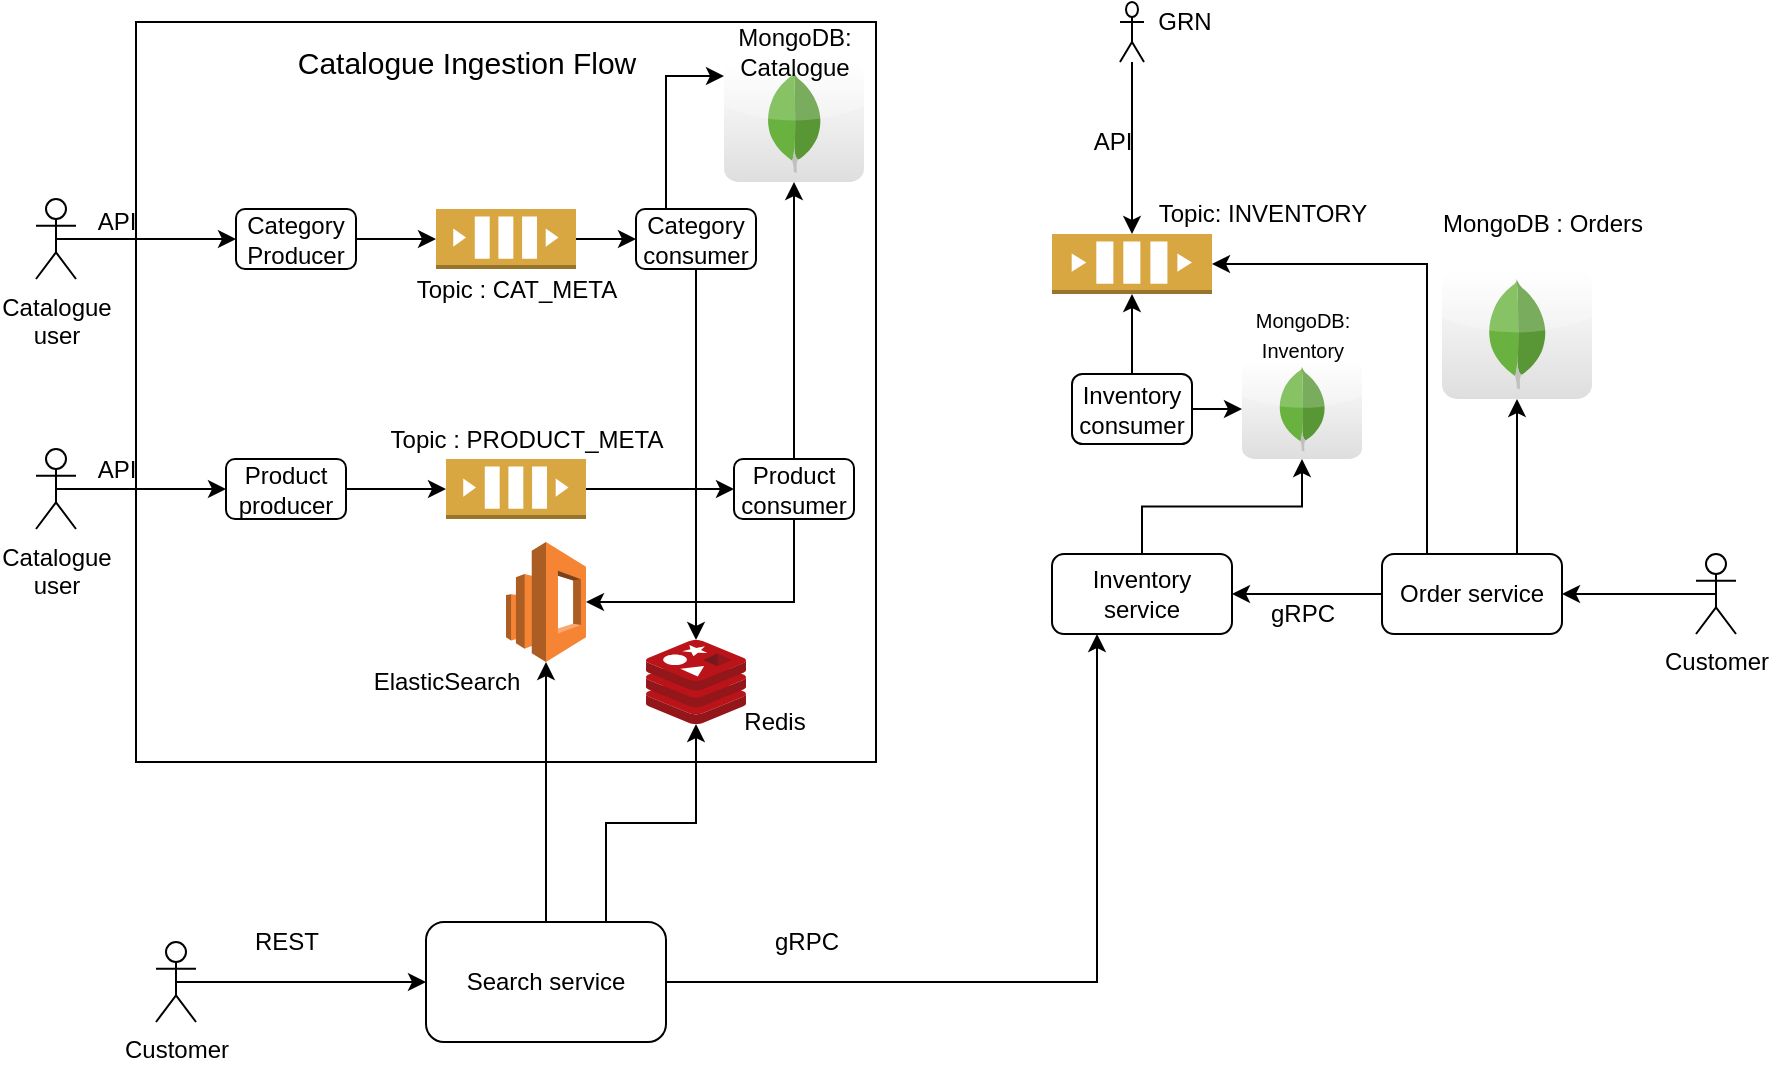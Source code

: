 <mxfile version="15.4.0" type="device"><diagram id="lnG7SvMCLmGHtB2xpGdi" name="Page-1"><mxGraphModel dx="1933" dy="807" grid="1" gridSize="10" guides="1" tooltips="1" connect="1" arrows="1" fold="1" page="1" pageScale="1" pageWidth="827" pageHeight="1169" math="0" shadow="0"><root><mxCell id="0"/><mxCell id="1" parent="0"/><mxCell id="XT4O58sQjhLdM_h0qJ6H-29" value="" style="whiteSpace=wrap;html=1;aspect=fixed;" parent="1" vertex="1"><mxGeometry x="60" y="10" width="370" height="370" as="geometry"/></mxCell><mxCell id="XT4O58sQjhLdM_h0qJ6H-18" style="edgeStyle=orthogonalEdgeStyle;rounded=0;orthogonalLoop=1;jettySize=auto;html=1;exitX=1;exitY=0.5;exitDx=0;exitDy=0;entryX=0;entryY=0.5;entryDx=0;entryDy=0;entryPerimeter=0;" parent="1" source="XT4O58sQjhLdM_h0qJ6H-7" target="XT4O58sQjhLdM_h0qJ6H-14" edge="1"><mxGeometry relative="1" as="geometry"/></mxCell><mxCell id="XT4O58sQjhLdM_h0qJ6H-7" value="Product producer" style="rounded=1;whiteSpace=wrap;html=1;" parent="1" vertex="1"><mxGeometry x="105" y="228.5" width="60" height="30" as="geometry"/></mxCell><mxCell id="XT4O58sQjhLdM_h0qJ6H-23" style="edgeStyle=orthogonalEdgeStyle;rounded=0;orthogonalLoop=1;jettySize=auto;html=1;exitX=0.5;exitY=1;exitDx=0;exitDy=0;exitPerimeter=0;entryX=0.5;entryY=0;entryDx=0;entryDy=0;" parent="1" edge="1"><mxGeometry relative="1" as="geometry"><mxPoint x="380" y="250" as="sourcePoint"/></mxGeometry></mxCell><mxCell id="XT4O58sQjhLdM_h0qJ6H-117" style="edgeStyle=orthogonalEdgeStyle;rounded=0;orthogonalLoop=1;jettySize=auto;html=1;exitX=0.5;exitY=0;exitDx=0;exitDy=0;" parent="1" source="XT4O58sQjhLdM_h0qJ6H-10" target="XT4O58sQjhLdM_h0qJ6H-33" edge="1"><mxGeometry relative="1" as="geometry"/></mxCell><mxCell id="XT4O58sQjhLdM_h0qJ6H-118" style="edgeStyle=orthogonalEdgeStyle;rounded=0;orthogonalLoop=1;jettySize=auto;html=1;exitX=0.5;exitY=1;exitDx=0;exitDy=0;entryX=1;entryY=0.5;entryDx=0;entryDy=0;entryPerimeter=0;" parent="1" source="XT4O58sQjhLdM_h0qJ6H-10" target="XT4O58sQjhLdM_h0qJ6H-13" edge="1"><mxGeometry relative="1" as="geometry"/></mxCell><mxCell id="XT4O58sQjhLdM_h0qJ6H-10" value="Product&lt;br&gt;consumer" style="rounded=1;whiteSpace=wrap;html=1;" parent="1" vertex="1"><mxGeometry x="359" y="228.5" width="60" height="30" as="geometry"/></mxCell><mxCell id="XT4O58sQjhLdM_h0qJ6H-13" value="" style="outlineConnect=0;dashed=0;verticalLabelPosition=bottom;verticalAlign=top;align=center;html=1;shape=mxgraph.aws3.elasticsearch_service;fillColor=#F58534;gradientColor=none;" parent="1" vertex="1"><mxGeometry x="245" y="270" width="40" height="60" as="geometry"/></mxCell><mxCell id="XT4O58sQjhLdM_h0qJ6H-19" style="edgeStyle=orthogonalEdgeStyle;rounded=0;orthogonalLoop=1;jettySize=auto;html=1;exitX=1;exitY=0.5;exitDx=0;exitDy=0;exitPerimeter=0;entryX=0;entryY=0.5;entryDx=0;entryDy=0;" parent="1" source="XT4O58sQjhLdM_h0qJ6H-14" target="XT4O58sQjhLdM_h0qJ6H-10" edge="1"><mxGeometry relative="1" as="geometry"/></mxCell><mxCell id="XT4O58sQjhLdM_h0qJ6H-14" value="" style="outlineConnect=0;dashed=0;verticalLabelPosition=bottom;verticalAlign=top;align=center;html=1;shape=mxgraph.aws3.queue;fillColor=#D9A741;gradientColor=none;" parent="1" vertex="1"><mxGeometry x="215" y="228.5" width="70" height="30" as="geometry"/></mxCell><mxCell id="XT4O58sQjhLdM_h0qJ6H-26" value="Topic : PRODUCT_META" style="text;html=1;align=center;verticalAlign=middle;resizable=0;points=[];autosize=1;strokeColor=none;fillColor=none;" parent="1" vertex="1"><mxGeometry x="180" y="208.5" width="150" height="20" as="geometry"/></mxCell><mxCell id="XT4O58sQjhLdM_h0qJ6H-28" value="ElasticSearch" style="text;html=1;align=center;verticalAlign=middle;resizable=0;points=[];autosize=1;strokeColor=none;fillColor=none;" parent="1" vertex="1"><mxGeometry x="170" y="330" width="90" height="20" as="geometry"/></mxCell><mxCell id="XT4O58sQjhLdM_h0qJ6H-31" value="&lt;font style=&quot;font-size: 15px&quot;&gt;Catalogue Ingestion Flow&lt;/font&gt;" style="text;html=1;align=center;verticalAlign=middle;resizable=0;points=[];autosize=1;strokeColor=none;fillColor=none;strokeWidth=4;" parent="1" vertex="1"><mxGeometry x="135" y="20" width="180" height="20" as="geometry"/></mxCell><mxCell id="XT4O58sQjhLdM_h0qJ6H-38" style="edgeStyle=orthogonalEdgeStyle;rounded=0;orthogonalLoop=1;jettySize=auto;html=1;exitX=0.5;exitY=0.5;exitDx=0;exitDy=0;exitPerimeter=0;" parent="1" source="XT4O58sQjhLdM_h0qJ6H-32" target="XT4O58sQjhLdM_h0qJ6H-35" edge="1"><mxGeometry relative="1" as="geometry"/></mxCell><mxCell id="XT4O58sQjhLdM_h0qJ6H-32" value="Customer" style="shape=umlActor;verticalLabelPosition=bottom;verticalAlign=top;html=1;outlineConnect=0;" parent="1" vertex="1"><mxGeometry x="70" y="470" width="20" height="40" as="geometry"/></mxCell><mxCell id="XT4O58sQjhLdM_h0qJ6H-33" value="" style="dashed=0;outlineConnect=0;html=1;align=center;labelPosition=center;verticalLabelPosition=bottom;verticalAlign=top;shape=mxgraph.webicons.mongodb;gradientColor=#DFDEDE" parent="1" vertex="1"><mxGeometry x="354" y="30" width="70" height="60" as="geometry"/></mxCell><mxCell id="XT4O58sQjhLdM_h0qJ6H-34" value="MongoDB:&lt;br&gt;Catalogue" style="text;html=1;align=center;verticalAlign=middle;resizable=0;points=[];autosize=1;strokeColor=none;fillColor=none;" parent="1" vertex="1"><mxGeometry x="354" y="10" width="70" height="30" as="geometry"/></mxCell><mxCell id="XT4O58sQjhLdM_h0qJ6H-42" style="edgeStyle=orthogonalEdgeStyle;rounded=0;orthogonalLoop=1;jettySize=auto;html=1;exitX=0.5;exitY=0;exitDx=0;exitDy=0;" parent="1" source="XT4O58sQjhLdM_h0qJ6H-35" target="XT4O58sQjhLdM_h0qJ6H-13" edge="1"><mxGeometry relative="1" as="geometry"/></mxCell><mxCell id="XT4O58sQjhLdM_h0qJ6H-110" style="edgeStyle=orthogonalEdgeStyle;rounded=0;orthogonalLoop=1;jettySize=auto;html=1;exitX=1;exitY=0.5;exitDx=0;exitDy=0;entryX=0.25;entryY=1;entryDx=0;entryDy=0;" parent="1" source="XT4O58sQjhLdM_h0qJ6H-35" target="XT4O58sQjhLdM_h0qJ6H-67" edge="1"><mxGeometry relative="1" as="geometry"/></mxCell><mxCell id="2Y_9MTCMoqjoBdmSqYEc-46" style="edgeStyle=orthogonalEdgeStyle;rounded=0;orthogonalLoop=1;jettySize=auto;html=1;exitX=0.75;exitY=0;exitDx=0;exitDy=0;" parent="1" source="XT4O58sQjhLdM_h0qJ6H-35" target="2Y_9MTCMoqjoBdmSqYEc-15" edge="1"><mxGeometry relative="1" as="geometry"/></mxCell><mxCell id="XT4O58sQjhLdM_h0qJ6H-35" value="Search service" style="rounded=1;whiteSpace=wrap;html=1;" parent="1" vertex="1"><mxGeometry x="205" y="460" width="120" height="60" as="geometry"/></mxCell><mxCell id="XT4O58sQjhLdM_h0qJ6H-45" value="REST" style="text;html=1;align=center;verticalAlign=middle;resizable=0;points=[];autosize=1;strokeColor=none;fillColor=none;" parent="1" vertex="1"><mxGeometry x="110" y="460" width="50" height="20" as="geometry"/></mxCell><mxCell id="XT4O58sQjhLdM_h0qJ6H-49" style="edgeStyle=orthogonalEdgeStyle;rounded=0;orthogonalLoop=1;jettySize=auto;html=1;exitX=0.5;exitY=0.5;exitDx=0;exitDy=0;exitPerimeter=0;" parent="1" source="XT4O58sQjhLdM_h0qJ6H-47" target="XT4O58sQjhLdM_h0qJ6H-48" edge="1"><mxGeometry relative="1" as="geometry"/></mxCell><mxCell id="XT4O58sQjhLdM_h0qJ6H-47" value="Customer" style="shape=umlActor;verticalLabelPosition=bottom;verticalAlign=top;html=1;outlineConnect=0;" parent="1" vertex="1"><mxGeometry x="840" y="276" width="20" height="40" as="geometry"/></mxCell><mxCell id="XT4O58sQjhLdM_h0qJ6H-94" style="edgeStyle=orthogonalEdgeStyle;rounded=0;orthogonalLoop=1;jettySize=auto;html=1;exitX=0;exitY=0.5;exitDx=0;exitDy=0;entryX=1;entryY=0.5;entryDx=0;entryDy=0;" parent="1" source="XT4O58sQjhLdM_h0qJ6H-48" target="XT4O58sQjhLdM_h0qJ6H-67" edge="1"><mxGeometry relative="1" as="geometry"/></mxCell><mxCell id="2Y_9MTCMoqjoBdmSqYEc-10" style="edgeStyle=orthogonalEdgeStyle;rounded=0;orthogonalLoop=1;jettySize=auto;html=1;exitX=0.75;exitY=0;exitDx=0;exitDy=0;" parent="1" source="XT4O58sQjhLdM_h0qJ6H-48" target="XT4O58sQjhLdM_h0qJ6H-50" edge="1"><mxGeometry relative="1" as="geometry"/></mxCell><mxCell id="2Y_9MTCMoqjoBdmSqYEc-11" style="edgeStyle=orthogonalEdgeStyle;rounded=0;orthogonalLoop=1;jettySize=auto;html=1;exitX=0.25;exitY=0;exitDx=0;exitDy=0;entryX=1;entryY=0.5;entryDx=0;entryDy=0;entryPerimeter=0;" parent="1" source="XT4O58sQjhLdM_h0qJ6H-48" target="XT4O58sQjhLdM_h0qJ6H-66" edge="1"><mxGeometry relative="1" as="geometry"/></mxCell><mxCell id="XT4O58sQjhLdM_h0qJ6H-48" value="Order service" style="rounded=1;whiteSpace=wrap;html=1;" parent="1" vertex="1"><mxGeometry x="683" y="276" width="90" height="40" as="geometry"/></mxCell><mxCell id="XT4O58sQjhLdM_h0qJ6H-50" value="" style="dashed=0;outlineConnect=0;html=1;align=center;labelPosition=center;verticalLabelPosition=bottom;verticalAlign=top;shape=mxgraph.webicons.mongodb;gradientColor=#DFDEDE" parent="1" vertex="1"><mxGeometry x="713" y="133.5" width="75" height="65" as="geometry"/></mxCell><mxCell id="XT4O58sQjhLdM_h0qJ6H-52" value="MongoDB : Orders" style="text;html=1;align=center;verticalAlign=middle;resizable=0;points=[];autosize=1;strokeColor=none;fillColor=none;" parent="1" vertex="1"><mxGeometry x="703" y="101" width="120" height="20" as="geometry"/></mxCell><mxCell id="XT4O58sQjhLdM_h0qJ6H-66" value="" style="outlineConnect=0;dashed=0;verticalLabelPosition=bottom;verticalAlign=top;align=center;html=1;shape=mxgraph.aws3.queue;fillColor=#D9A741;gradientColor=none;" parent="1" vertex="1"><mxGeometry x="518" y="116" width="80" height="30" as="geometry"/></mxCell><mxCell id="2Y_9MTCMoqjoBdmSqYEc-14" style="edgeStyle=orthogonalEdgeStyle;rounded=0;orthogonalLoop=1;jettySize=auto;html=1;exitX=0.5;exitY=0;exitDx=0;exitDy=0;" parent="1" source="XT4O58sQjhLdM_h0qJ6H-67" target="XT4O58sQjhLdM_h0qJ6H-104" edge="1"><mxGeometry relative="1" as="geometry"/></mxCell><mxCell id="XT4O58sQjhLdM_h0qJ6H-67" value="Inventory service" style="rounded=1;whiteSpace=wrap;html=1;" parent="1" vertex="1"><mxGeometry x="518" y="276" width="90" height="40" as="geometry"/></mxCell><mxCell id="XT4O58sQjhLdM_h0qJ6H-91" value="gRPC" style="text;html=1;align=center;verticalAlign=middle;resizable=0;points=[];autosize=1;strokeColor=none;fillColor=none;" parent="1" vertex="1"><mxGeometry x="370" y="460" width="50" height="20" as="geometry"/></mxCell><mxCell id="XT4O58sQjhLdM_h0qJ6H-93" value="Topic: INVENTORY" style="text;html=1;align=center;verticalAlign=middle;resizable=0;points=[];autosize=1;strokeColor=none;fillColor=none;" parent="1" vertex="1"><mxGeometry x="563" y="96" width="120" height="20" as="geometry"/></mxCell><mxCell id="2Y_9MTCMoqjoBdmSqYEc-7" style="edgeStyle=orthogonalEdgeStyle;rounded=0;orthogonalLoop=1;jettySize=auto;html=1;exitX=0.5;exitY=0;exitDx=0;exitDy=0;entryX=0.5;entryY=1;entryDx=0;entryDy=0;entryPerimeter=0;" parent="1" source="XT4O58sQjhLdM_h0qJ6H-71" target="XT4O58sQjhLdM_h0qJ6H-66" edge="1"><mxGeometry relative="1" as="geometry"/></mxCell><mxCell id="2Y_9MTCMoqjoBdmSqYEc-12" style="edgeStyle=orthogonalEdgeStyle;rounded=0;orthogonalLoop=1;jettySize=auto;html=1;exitX=1;exitY=0.5;exitDx=0;exitDy=0;" parent="1" source="XT4O58sQjhLdM_h0qJ6H-71" target="XT4O58sQjhLdM_h0qJ6H-104" edge="1"><mxGeometry relative="1" as="geometry"/></mxCell><mxCell id="XT4O58sQjhLdM_h0qJ6H-71" value="Inventory&lt;br&gt;consumer" style="rounded=1;whiteSpace=wrap;html=1;" parent="1" vertex="1"><mxGeometry x="528" y="186" width="60" height="35" as="geometry"/></mxCell><mxCell id="XT4O58sQjhLdM_h0qJ6H-104" value="" style="dashed=0;outlineConnect=0;html=1;align=center;labelPosition=center;verticalLabelPosition=bottom;verticalAlign=top;shape=mxgraph.webicons.mongodb;gradientColor=#DFDEDE" parent="1" vertex="1"><mxGeometry x="613" y="178.5" width="60" height="50" as="geometry"/></mxCell><mxCell id="XT4O58sQjhLdM_h0qJ6H-105" value="&lt;font style=&quot;font-size: 10px&quot;&gt;MongoDB:&lt;br&gt;Inventory&lt;/font&gt;" style="text;html=1;align=center;verticalAlign=middle;resizable=0;points=[];autosize=1;strokeColor=none;fillColor=none;" parent="1" vertex="1"><mxGeometry x="613" y="151" width="60" height="30" as="geometry"/></mxCell><mxCell id="2Y_9MTCMoqjoBdmSqYEc-13" value="gRPC" style="text;html=1;align=center;verticalAlign=middle;resizable=0;points=[];autosize=1;strokeColor=none;fillColor=none;" parent="1" vertex="1"><mxGeometry x="618" y="296" width="50" height="20" as="geometry"/></mxCell><mxCell id="2Y_9MTCMoqjoBdmSqYEc-15" value="" style="sketch=0;aspect=fixed;html=1;points=[];align=center;image;fontSize=12;image=img/lib/mscae/Cache_Redis_Product.svg;" parent="1" vertex="1"><mxGeometry x="315" y="319" width="50" height="42" as="geometry"/></mxCell><mxCell id="2Y_9MTCMoqjoBdmSqYEc-18" value="Redis" style="text;html=1;align=center;verticalAlign=middle;resizable=0;points=[];autosize=1;strokeColor=none;fillColor=none;" parent="1" vertex="1"><mxGeometry x="354" y="350" width="50" height="20" as="geometry"/></mxCell><mxCell id="2Y_9MTCMoqjoBdmSqYEc-34" style="edgeStyle=orthogonalEdgeStyle;rounded=0;orthogonalLoop=1;jettySize=auto;html=1;exitX=1;exitY=0.5;exitDx=0;exitDy=0;exitPerimeter=0;entryX=0;entryY=0.5;entryDx=0;entryDy=0;" parent="1" source="2Y_9MTCMoqjoBdmSqYEc-22" target="2Y_9MTCMoqjoBdmSqYEc-28" edge="1"><mxGeometry relative="1" as="geometry"/></mxCell><mxCell id="2Y_9MTCMoqjoBdmSqYEc-22" value="" style="outlineConnect=0;dashed=0;verticalLabelPosition=bottom;verticalAlign=top;align=center;html=1;shape=mxgraph.aws3.queue;fillColor=#D9A741;gradientColor=none;" parent="1" vertex="1"><mxGeometry x="210" y="103.5" width="70" height="30" as="geometry"/></mxCell><mxCell id="2Y_9MTCMoqjoBdmSqYEc-31" style="edgeStyle=orthogonalEdgeStyle;rounded=0;orthogonalLoop=1;jettySize=auto;html=1;exitX=1;exitY=0.5;exitDx=0;exitDy=0;entryX=0;entryY=0.5;entryDx=0;entryDy=0;entryPerimeter=0;" parent="1" source="2Y_9MTCMoqjoBdmSqYEc-23" target="2Y_9MTCMoqjoBdmSqYEc-22" edge="1"><mxGeometry relative="1" as="geometry"/></mxCell><mxCell id="2Y_9MTCMoqjoBdmSqYEc-23" value="Category Producer" style="rounded=1;whiteSpace=wrap;html=1;" parent="1" vertex="1"><mxGeometry x="110" y="103.5" width="60" height="30" as="geometry"/></mxCell><mxCell id="2Y_9MTCMoqjoBdmSqYEc-37" style="edgeStyle=orthogonalEdgeStyle;rounded=0;orthogonalLoop=1;jettySize=auto;html=1;exitX=0.25;exitY=0;exitDx=0;exitDy=0;entryX=0;entryY=0.9;entryDx=0;entryDy=0;entryPerimeter=0;" parent="1" source="2Y_9MTCMoqjoBdmSqYEc-28" target="XT4O58sQjhLdM_h0qJ6H-34" edge="1"><mxGeometry relative="1" as="geometry"/></mxCell><mxCell id="2Y_9MTCMoqjoBdmSqYEc-45" style="edgeStyle=orthogonalEdgeStyle;rounded=0;orthogonalLoop=1;jettySize=auto;html=1;exitX=0.5;exitY=1;exitDx=0;exitDy=0;" parent="1" source="2Y_9MTCMoqjoBdmSqYEc-28" target="2Y_9MTCMoqjoBdmSqYEc-15" edge="1"><mxGeometry relative="1" as="geometry"/></mxCell><mxCell id="2Y_9MTCMoqjoBdmSqYEc-28" value="Category&lt;br&gt;consumer" style="rounded=1;whiteSpace=wrap;html=1;" parent="1" vertex="1"><mxGeometry x="310" y="103.5" width="60" height="30" as="geometry"/></mxCell><mxCell id="2Y_9MTCMoqjoBdmSqYEc-29" value="Topic : CAT_META" style="text;html=1;align=center;verticalAlign=middle;resizable=0;points=[];autosize=1;strokeColor=none;fillColor=none;" parent="1" vertex="1"><mxGeometry x="190" y="133.5" width="120" height="20" as="geometry"/></mxCell><mxCell id="2Y_9MTCMoqjoBdmSqYEc-41" style="edgeStyle=orthogonalEdgeStyle;rounded=0;orthogonalLoop=1;jettySize=auto;html=1;exitX=0.5;exitY=0.5;exitDx=0;exitDy=0;exitPerimeter=0;entryX=0;entryY=0.5;entryDx=0;entryDy=0;" parent="1" source="2Y_9MTCMoqjoBdmSqYEc-38" target="2Y_9MTCMoqjoBdmSqYEc-23" edge="1"><mxGeometry relative="1" as="geometry"/></mxCell><mxCell id="2Y_9MTCMoqjoBdmSqYEc-38" value="Catalogue&lt;br&gt;user" style="shape=umlActor;verticalLabelPosition=bottom;verticalAlign=top;html=1;outlineConnect=0;" parent="1" vertex="1"><mxGeometry x="10" y="98.5" width="20" height="40" as="geometry"/></mxCell><mxCell id="2Y_9MTCMoqjoBdmSqYEc-42" style="edgeStyle=orthogonalEdgeStyle;rounded=0;orthogonalLoop=1;jettySize=auto;html=1;exitX=0.5;exitY=0.5;exitDx=0;exitDy=0;exitPerimeter=0;entryX=0;entryY=0.5;entryDx=0;entryDy=0;" parent="1" source="2Y_9MTCMoqjoBdmSqYEc-40" target="XT4O58sQjhLdM_h0qJ6H-7" edge="1"><mxGeometry relative="1" as="geometry"/></mxCell><mxCell id="2Y_9MTCMoqjoBdmSqYEc-40" value="Catalogue&lt;br&gt;user" style="shape=umlActor;verticalLabelPosition=bottom;verticalAlign=top;html=1;outlineConnect=0;" parent="1" vertex="1"><mxGeometry x="10" y="223.5" width="20" height="40" as="geometry"/></mxCell><mxCell id="2Y_9MTCMoqjoBdmSqYEc-43" value="API" style="text;html=1;align=center;verticalAlign=middle;resizable=0;points=[];autosize=1;strokeColor=none;fillColor=none;" parent="1" vertex="1"><mxGeometry x="35" y="100" width="30" height="20" as="geometry"/></mxCell><mxCell id="2Y_9MTCMoqjoBdmSqYEc-44" value="API" style="text;html=1;align=center;verticalAlign=middle;resizable=0;points=[];autosize=1;strokeColor=none;fillColor=none;" parent="1" vertex="1"><mxGeometry x="35" y="223.5" width="30" height="20" as="geometry"/></mxCell><mxCell id="oov3xVuwsc2KY9bM9aU1-2" style="edgeStyle=orthogonalEdgeStyle;rounded=0;orthogonalLoop=1;jettySize=auto;html=1;entryX=0.5;entryY=0;entryDx=0;entryDy=0;entryPerimeter=0;" edge="1" parent="1" source="oov3xVuwsc2KY9bM9aU1-1" target="XT4O58sQjhLdM_h0qJ6H-66"><mxGeometry relative="1" as="geometry"/></mxCell><mxCell id="oov3xVuwsc2KY9bM9aU1-1" value="" style="shape=umlActor;verticalLabelPosition=bottom;verticalAlign=top;html=1;outlineConnect=0;" vertex="1" parent="1"><mxGeometry x="552" width="12" height="30" as="geometry"/></mxCell><mxCell id="oov3xVuwsc2KY9bM9aU1-16" value="GRN" style="text;html=1;align=center;verticalAlign=middle;resizable=0;points=[];autosize=1;strokeColor=none;fillColor=none;" vertex="1" parent="1"><mxGeometry x="564" width="40" height="20" as="geometry"/></mxCell><mxCell id="oov3xVuwsc2KY9bM9aU1-17" value="API" style="text;html=1;align=center;verticalAlign=middle;resizable=0;points=[];autosize=1;strokeColor=none;fillColor=none;" vertex="1" parent="1"><mxGeometry x="533" y="60" width="30" height="20" as="geometry"/></mxCell></root></mxGraphModel></diagram></mxfile>